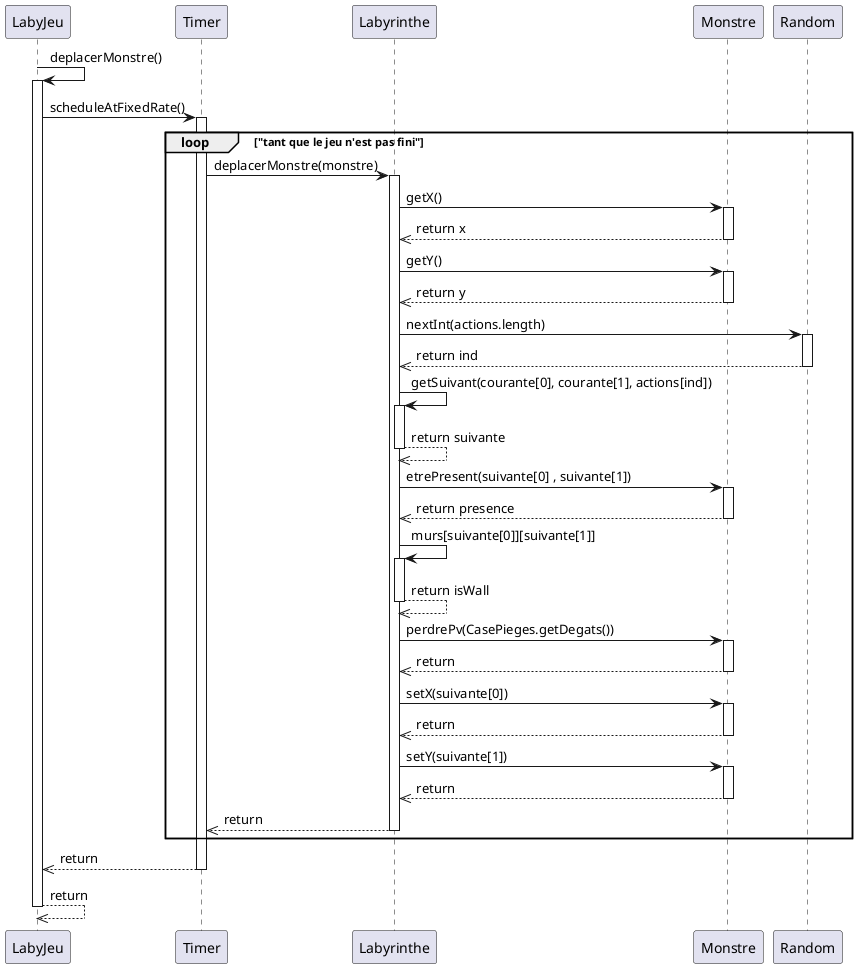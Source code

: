 @startuml
participant "LabyJeu" as L
participant "Timer" as T
participant "Labyrinthe" as La
participant "Monstre" as M
participant "Random" as R

L -> L : deplacerMonstre()
activate L
L -> T : scheduleAtFixedRate()
activate T
loop "tant que le jeu n'est pas fini"
    T -> La : deplacerMonstre(monstre)
    activate La
    La -> M : getX()
    activate M
    M -->> La : return x
    deactivate M
    La -> M : getY()
    activate M
    M -->> La : return y
    deactivate M
    La -> R : nextInt(actions.length)
    activate R
    R -->> La : return ind
    deactivate R
    La -> La : getSuivant(courante[0], courante[1], actions[ind])
    activate La
    La -->> La : return suivante
    deactivate La
    La -> M : etrePresent(suivante[0] , suivante[1])
    activate M
    M -->> La : return presence
    deactivate M
    La -> La : murs[suivante[0]][suivante[1]]
    activate La
    La -->> La : return isWall
    deactivate La
    La -> M : perdrePv(CasePieges.getDegats())
    activate M
    M -->> La : return
    deactivate M
    La -> M : setX(suivante[0])
    activate M
    M -->> La : return
    deactivate M
    La -> M : setY(suivante[1])
    activate M
    M -->> La : return
    deactivate M
    La -->> T : return
    deactivate La
end
T -->> L : return
deactivate T
L -->> L : return
deactivate L
@enduml